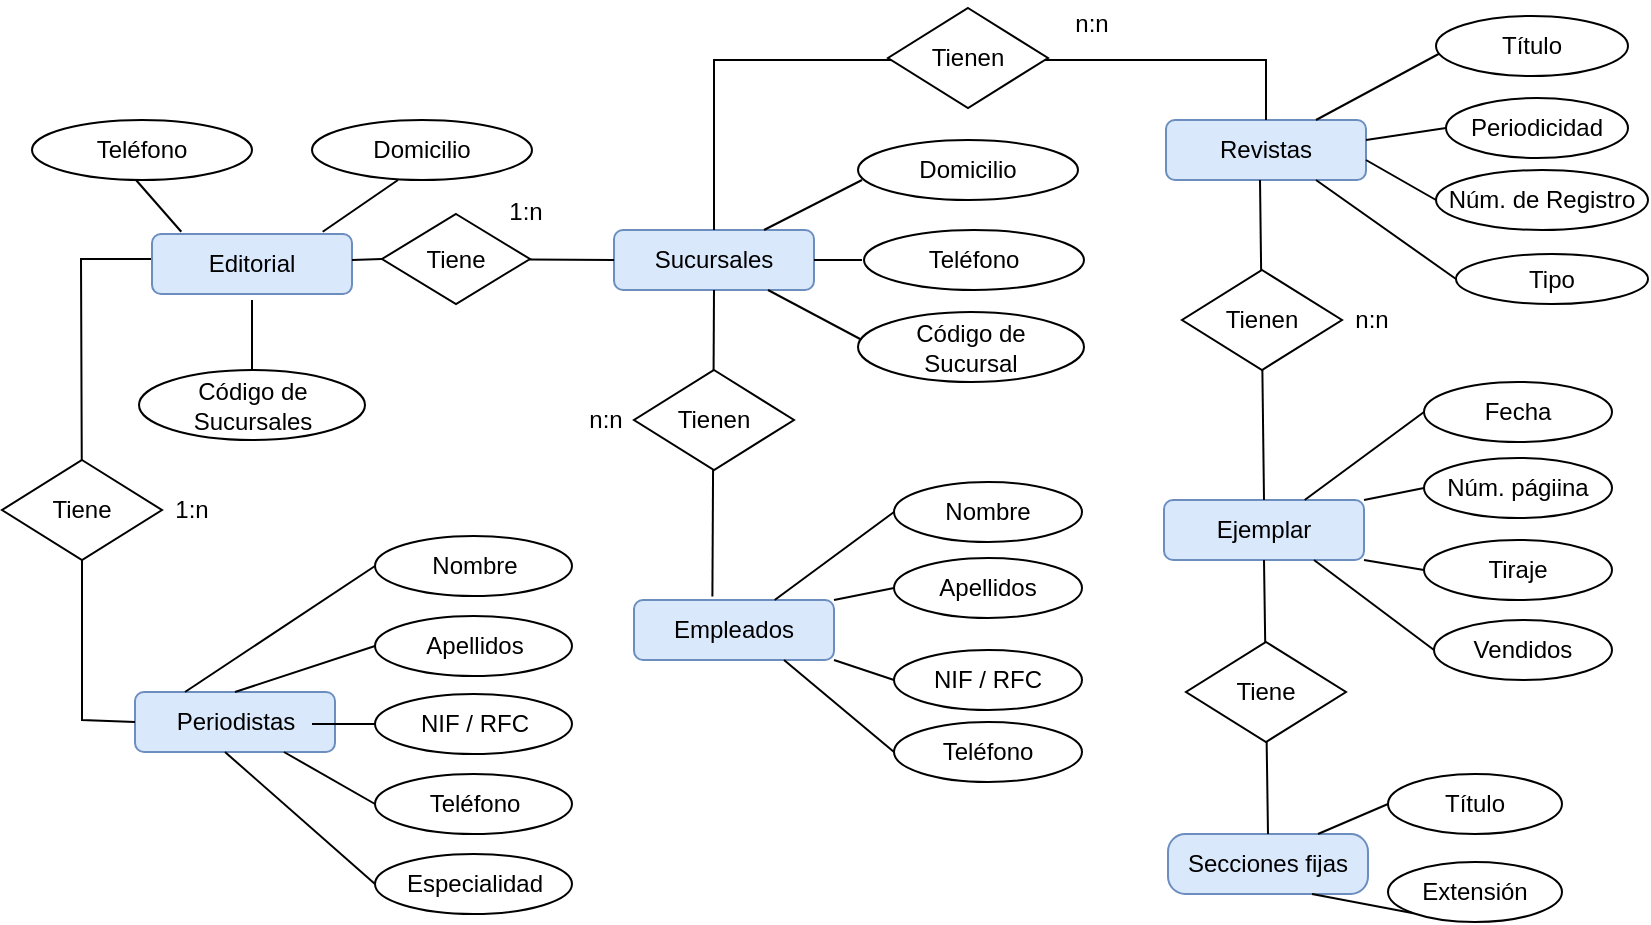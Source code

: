 <mxfile version="22.0.2" type="device">
  <diagram id="gQ7XSLJ0KO3JTSWVDCW4" name="Página-1">
    <mxGraphModel dx="1875" dy="558" grid="1" gridSize="10" guides="1" tooltips="1" connect="1" arrows="1" fold="1" page="1" pageScale="1" pageWidth="826" pageHeight="1169" math="0" shadow="0">
      <root>
        <mxCell id="0" />
        <mxCell id="1" parent="0" />
        <mxCell id="kijL8EeD-LFZmqxYl1qz-2" value="Sucursales" style="rounded=1;whiteSpace=wrap;html=1;fillColor=#dae8fc;strokeColor=#6c8ebf;" vertex="1" parent="1">
          <mxGeometry x="296" y="125" width="100" height="30" as="geometry" />
        </mxCell>
        <mxCell id="kijL8EeD-LFZmqxYl1qz-24" value="" style="endArrow=none;html=1;rounded=0;entryX=0;entryY=0.5;entryDx=0;entryDy=0;" edge="1" parent="1" source="kijL8EeD-LFZmqxYl1qz-70" target="kijL8EeD-LFZmqxYl1qz-2">
          <mxGeometry width="50" height="50" relative="1" as="geometry">
            <mxPoint x="165" y="140" as="sourcePoint" />
            <mxPoint x="290" y="140" as="targetPoint" />
          </mxGeometry>
        </mxCell>
        <mxCell id="kijL8EeD-LFZmqxYl1qz-25" value="" style="endArrow=none;html=1;rounded=0;exitX=0.5;exitY=0;exitDx=0;exitDy=0;" edge="1" parent="1">
          <mxGeometry width="50" height="50" relative="1" as="geometry">
            <mxPoint x="115" y="200" as="sourcePoint" />
            <mxPoint x="115" y="160" as="targetPoint" />
          </mxGeometry>
        </mxCell>
        <mxCell id="kijL8EeD-LFZmqxYl1qz-31" style="edgeStyle=none;rounded=0;orthogonalLoop=1;jettySize=auto;html=1;entryX=0.5;entryY=0;entryDx=0;entryDy=0;" edge="1" parent="1">
          <mxGeometry relative="1" as="geometry">
            <mxPoint x="115" y="200" as="sourcePoint" />
            <mxPoint x="115" y="200" as="targetPoint" />
          </mxGeometry>
        </mxCell>
        <mxCell id="kijL8EeD-LFZmqxYl1qz-37" value="" style="endArrow=none;html=1;rounded=0;exitX=0;exitY=0;exitDx=0;exitDy=0;entryX=0.25;entryY=1;entryDx=0;entryDy=0;" edge="1" parent="1">
          <mxGeometry width="50" height="50" relative="1" as="geometry">
            <mxPoint x="79.645" y="125.858" as="sourcePoint" />
            <mxPoint x="57" y="100" as="targetPoint" />
          </mxGeometry>
        </mxCell>
        <mxCell id="kijL8EeD-LFZmqxYl1qz-44" value="" style="endArrow=none;html=1;rounded=0;entryX=0;entryY=0.5;entryDx=0;entryDy=0;exitX=0.75;exitY=0;exitDx=0;exitDy=0;" edge="1" parent="1" source="kijL8EeD-LFZmqxYl1qz-2">
          <mxGeometry width="50" height="50" relative="1" as="geometry">
            <mxPoint x="381" y="120" as="sourcePoint" />
            <mxPoint x="420" y="100" as="targetPoint" />
          </mxGeometry>
        </mxCell>
        <mxCell id="kijL8EeD-LFZmqxYl1qz-45" value="" style="endArrow=none;html=1;rounded=0;entryX=0;entryY=0.5;entryDx=0;entryDy=0;exitX=0.75;exitY=0;exitDx=0;exitDy=0;" edge="1" parent="1">
          <mxGeometry width="50" height="50" relative="1" as="geometry">
            <mxPoint x="396" y="140" as="sourcePoint" />
            <mxPoint x="420" y="140" as="targetPoint" />
          </mxGeometry>
        </mxCell>
        <mxCell id="kijL8EeD-LFZmqxYl1qz-46" value="" style="endArrow=none;html=1;rounded=0;entryX=0;entryY=0.5;entryDx=0;entryDy=0;" edge="1" parent="1">
          <mxGeometry width="50" height="50" relative="1" as="geometry">
            <mxPoint x="373" y="155" as="sourcePoint" />
            <mxPoint x="420" y="180" as="targetPoint" />
          </mxGeometry>
        </mxCell>
        <mxCell id="kijL8EeD-LFZmqxYl1qz-47" value="" style="endArrow=none;html=1;rounded=0;entryX=0.5;entryY=1;entryDx=0;entryDy=0;exitX=1;exitY=0;exitDx=0;exitDy=0;" edge="1" parent="1">
          <mxGeometry width="50" height="50" relative="1" as="geometry">
            <mxPoint x="150.355" y="125.858" as="sourcePoint" />
            <mxPoint x="188" y="100" as="targetPoint" />
          </mxGeometry>
        </mxCell>
        <mxCell id="kijL8EeD-LFZmqxYl1qz-51" value="Editorial" style="rounded=1;whiteSpace=wrap;html=1;fillColor=#dae8fc;strokeColor=#6c8ebf;" vertex="1" parent="1">
          <mxGeometry x="65" y="127" width="100" height="30" as="geometry" />
        </mxCell>
        <mxCell id="kijL8EeD-LFZmqxYl1qz-52" value="Teléfono" style="ellipse;whiteSpace=wrap;html=1;" vertex="1" parent="1">
          <mxGeometry x="5" y="70" width="110" height="30" as="geometry" />
        </mxCell>
        <mxCell id="kijL8EeD-LFZmqxYl1qz-53" value="Domicilio" style="ellipse;whiteSpace=wrap;html=1;" vertex="1" parent="1">
          <mxGeometry x="145" y="70" width="110" height="30" as="geometry" />
        </mxCell>
        <mxCell id="kijL8EeD-LFZmqxYl1qz-54" value="Código de Sucursales" style="ellipse;whiteSpace=wrap;html=1;" vertex="1" parent="1">
          <mxGeometry x="58.5" y="195" width="113" height="35" as="geometry" />
        </mxCell>
        <mxCell id="kijL8EeD-LFZmqxYl1qz-55" value="Domicilio" style="ellipse;whiteSpace=wrap;html=1;" vertex="1" parent="1">
          <mxGeometry x="418" y="80" width="110" height="30" as="geometry" />
        </mxCell>
        <mxCell id="kijL8EeD-LFZmqxYl1qz-56" value="Teléfono" style="ellipse;whiteSpace=wrap;html=1;" vertex="1" parent="1">
          <mxGeometry x="421" y="125" width="110" height="30" as="geometry" />
        </mxCell>
        <mxCell id="kijL8EeD-LFZmqxYl1qz-57" value="Código de &lt;br&gt;Sucursal" style="ellipse;whiteSpace=wrap;html=1;" vertex="1" parent="1">
          <mxGeometry x="418" y="166" width="113" height="35" as="geometry" />
        </mxCell>
        <mxCell id="kijL8EeD-LFZmqxYl1qz-58" value="Revistas" style="rounded=1;whiteSpace=wrap;html=1;fillColor=#dae8fc;strokeColor=#6c8ebf;" vertex="1" parent="1">
          <mxGeometry x="572" y="70" width="100" height="30" as="geometry" />
        </mxCell>
        <mxCell id="kijL8EeD-LFZmqxYl1qz-59" value="" style="endArrow=none;html=1;rounded=0;exitX=0.75;exitY=0;exitDx=0;exitDy=0;entryX=0;entryY=0.5;entryDx=0;entryDy=0;" edge="1" parent="1" source="kijL8EeD-LFZmqxYl1qz-58">
          <mxGeometry width="50" height="50" relative="1" as="geometry">
            <mxPoint x="662" y="80" as="sourcePoint" />
            <mxPoint x="712" y="35" as="targetPoint" />
          </mxGeometry>
        </mxCell>
        <mxCell id="kijL8EeD-LFZmqxYl1qz-60" value="" style="endArrow=none;html=1;rounded=0;exitX=0.75;exitY=1;exitDx=0;exitDy=0;entryX=0;entryY=0.5;entryDx=0;entryDy=0;" edge="1" parent="1" source="kijL8EeD-LFZmqxYl1qz-58" target="kijL8EeD-LFZmqxYl1qz-64">
          <mxGeometry width="50" height="50" relative="1" as="geometry">
            <mxPoint x="622" y="140" as="sourcePoint" />
            <mxPoint x="714" y="147.5" as="targetPoint" />
          </mxGeometry>
        </mxCell>
        <mxCell id="kijL8EeD-LFZmqxYl1qz-61" value="Título" style="ellipse;whiteSpace=wrap;html=1;" vertex="1" parent="1">
          <mxGeometry x="707" y="18" width="96" height="30" as="geometry" />
        </mxCell>
        <mxCell id="kijL8EeD-LFZmqxYl1qz-62" value="Núm. de Registro" style="ellipse;whiteSpace=wrap;html=1;" vertex="1" parent="1">
          <mxGeometry x="707" y="95" width="106" height="30" as="geometry" />
        </mxCell>
        <mxCell id="kijL8EeD-LFZmqxYl1qz-63" value="Periodicidad" style="ellipse;whiteSpace=wrap;html=1;" vertex="1" parent="1">
          <mxGeometry x="712" y="59" width="91" height="30" as="geometry" />
        </mxCell>
        <mxCell id="kijL8EeD-LFZmqxYl1qz-64" value="Tipo" style="ellipse;whiteSpace=wrap;html=1;" vertex="1" parent="1">
          <mxGeometry x="717" y="137" width="96" height="25" as="geometry" />
        </mxCell>
        <mxCell id="kijL8EeD-LFZmqxYl1qz-66" value="" style="endArrow=none;html=1;rounded=0;entryX=0;entryY=0.5;entryDx=0;entryDy=0;" edge="1" parent="1" target="kijL8EeD-LFZmqxYl1qz-63">
          <mxGeometry width="50" height="50" relative="1" as="geometry">
            <mxPoint x="672" y="80" as="sourcePoint" />
            <mxPoint x="702" y="80" as="targetPoint" />
          </mxGeometry>
        </mxCell>
        <mxCell id="kijL8EeD-LFZmqxYl1qz-69" value="" style="endArrow=none;html=1;rounded=0;entryX=0;entryY=0.5;entryDx=0;entryDy=0;" edge="1" parent="1" target="kijL8EeD-LFZmqxYl1qz-62">
          <mxGeometry width="50" height="50" relative="1" as="geometry">
            <mxPoint x="672" y="90" as="sourcePoint" />
            <mxPoint x="712" y="109" as="targetPoint" />
          </mxGeometry>
        </mxCell>
        <mxCell id="kijL8EeD-LFZmqxYl1qz-72" value="Nombre" style="ellipse;whiteSpace=wrap;html=1;" vertex="1" parent="1">
          <mxGeometry x="176.5" y="278" width="98.5" height="30" as="geometry" />
        </mxCell>
        <mxCell id="kijL8EeD-LFZmqxYl1qz-73" value="Apellidos" style="ellipse;whiteSpace=wrap;html=1;" vertex="1" parent="1">
          <mxGeometry x="176.5" y="318" width="98.5" height="30" as="geometry" />
        </mxCell>
        <mxCell id="kijL8EeD-LFZmqxYl1qz-74" value="NIF / RFC" style="ellipse;whiteSpace=wrap;html=1;" vertex="1" parent="1">
          <mxGeometry x="176.5" y="357" width="98.5" height="30" as="geometry" />
        </mxCell>
        <mxCell id="kijL8EeD-LFZmqxYl1qz-75" value="Teléfono" style="ellipse;whiteSpace=wrap;html=1;" vertex="1" parent="1">
          <mxGeometry x="176.5" y="397" width="98.5" height="30" as="geometry" />
        </mxCell>
        <mxCell id="kijL8EeD-LFZmqxYl1qz-76" value="Especialidad" style="ellipse;whiteSpace=wrap;html=1;" vertex="1" parent="1">
          <mxGeometry x="176.5" y="437" width="98.5" height="30" as="geometry" />
        </mxCell>
        <mxCell id="kijL8EeD-LFZmqxYl1qz-77" value="Nombre" style="ellipse;whiteSpace=wrap;html=1;" vertex="1" parent="1">
          <mxGeometry x="436" y="251" width="94" height="30" as="geometry" />
        </mxCell>
        <mxCell id="kijL8EeD-LFZmqxYl1qz-78" value="Apellidos" style="ellipse;whiteSpace=wrap;html=1;" vertex="1" parent="1">
          <mxGeometry x="436" y="289" width="94" height="30" as="geometry" />
        </mxCell>
        <mxCell id="kijL8EeD-LFZmqxYl1qz-79" value="NIF / RFC" style="ellipse;whiteSpace=wrap;html=1;" vertex="1" parent="1">
          <mxGeometry x="436" y="335" width="94" height="30" as="geometry" />
        </mxCell>
        <mxCell id="kijL8EeD-LFZmqxYl1qz-80" value="Teléfono" style="ellipse;whiteSpace=wrap;html=1;" vertex="1" parent="1">
          <mxGeometry x="436" y="371" width="94" height="30" as="geometry" />
        </mxCell>
        <mxCell id="kijL8EeD-LFZmqxYl1qz-82" value="Empleados" style="rounded=1;whiteSpace=wrap;html=1;fillColor=#dae8fc;strokeColor=#6c8ebf;" vertex="1" parent="1">
          <mxGeometry x="306" y="310" width="100" height="30" as="geometry" />
        </mxCell>
        <mxCell id="kijL8EeD-LFZmqxYl1qz-83" value="Periodistas" style="rounded=1;whiteSpace=wrap;html=1;fillColor=#dae8fc;strokeColor=#6c8ebf;" vertex="1" parent="1">
          <mxGeometry x="56.5" y="356" width="100" height="30" as="geometry" />
        </mxCell>
        <mxCell id="kijL8EeD-LFZmqxYl1qz-84" value="Secciones fijas" style="rounded=1;whiteSpace=wrap;html=1;fillColor=#dae8fc;strokeColor=#6c8ebf;arcSize=29;" vertex="1" parent="1">
          <mxGeometry x="573" y="427" width="100" height="30" as="geometry" />
        </mxCell>
        <mxCell id="kijL8EeD-LFZmqxYl1qz-85" value="Título" style="ellipse;whiteSpace=wrap;html=1;" vertex="1" parent="1">
          <mxGeometry x="683" y="397" width="87" height="30" as="geometry" />
        </mxCell>
        <mxCell id="kijL8EeD-LFZmqxYl1qz-86" value="Extensión" style="ellipse;whiteSpace=wrap;html=1;" vertex="1" parent="1">
          <mxGeometry x="683" y="441" width="87" height="30" as="geometry" />
        </mxCell>
        <mxCell id="kijL8EeD-LFZmqxYl1qz-89" value="" style="endArrow=none;html=1;rounded=0;entryX=0;entryY=0.5;entryDx=0;entryDy=0;exitX=0.25;exitY=0;exitDx=0;exitDy=0;" edge="1" parent="1" source="kijL8EeD-LFZmqxYl1qz-83" target="kijL8EeD-LFZmqxYl1qz-72">
          <mxGeometry width="50" height="50" relative="1" as="geometry">
            <mxPoint x="101" y="357" as="sourcePoint" />
            <mxPoint x="151" y="307" as="targetPoint" />
          </mxGeometry>
        </mxCell>
        <mxCell id="kijL8EeD-LFZmqxYl1qz-90" value="" style="endArrow=none;html=1;rounded=0;entryX=0;entryY=0.5;entryDx=0;entryDy=0;exitX=0.5;exitY=0;exitDx=0;exitDy=0;" edge="1" parent="1" source="kijL8EeD-LFZmqxYl1qz-83" target="kijL8EeD-LFZmqxYl1qz-73">
          <mxGeometry width="50" height="50" relative="1" as="geometry">
            <mxPoint x="92" y="366" as="sourcePoint" />
            <mxPoint x="197" y="302" as="targetPoint" />
          </mxGeometry>
        </mxCell>
        <mxCell id="kijL8EeD-LFZmqxYl1qz-91" value="" style="endArrow=none;html=1;rounded=0;entryX=0;entryY=0.5;entryDx=0;entryDy=0;" edge="1" parent="1" target="kijL8EeD-LFZmqxYl1qz-74">
          <mxGeometry width="50" height="50" relative="1" as="geometry">
            <mxPoint x="145" y="372" as="sourcePoint" />
            <mxPoint x="187" y="342" as="targetPoint" />
          </mxGeometry>
        </mxCell>
        <mxCell id="kijL8EeD-LFZmqxYl1qz-92" value="" style="endArrow=none;html=1;rounded=0;exitX=0;exitY=0.5;exitDx=0;exitDy=0;" edge="1" parent="1" source="kijL8EeD-LFZmqxYl1qz-75">
          <mxGeometry width="50" height="50" relative="1" as="geometry">
            <mxPoint x="81" y="436" as="sourcePoint" />
            <mxPoint x="131" y="386" as="targetPoint" />
          </mxGeometry>
        </mxCell>
        <mxCell id="kijL8EeD-LFZmqxYl1qz-93" value="" style="endArrow=none;html=1;rounded=0;exitX=0;exitY=0.5;exitDx=0;exitDy=0;" edge="1" parent="1" source="kijL8EeD-LFZmqxYl1qz-76">
          <mxGeometry width="50" height="50" relative="1" as="geometry">
            <mxPoint x="157.5" y="412" as="sourcePoint" />
            <mxPoint x="101.5" y="386" as="targetPoint" />
          </mxGeometry>
        </mxCell>
        <mxCell id="kijL8EeD-LFZmqxYl1qz-94" value="" style="endArrow=none;html=1;rounded=0;entryX=0;entryY=0.5;entryDx=0;entryDy=0;" edge="1" parent="1" source="kijL8EeD-LFZmqxYl1qz-82" target="kijL8EeD-LFZmqxYl1qz-77">
          <mxGeometry width="50" height="50" relative="1" as="geometry">
            <mxPoint x="386" y="326" as="sourcePoint" />
            <mxPoint x="436" y="276" as="targetPoint" />
          </mxGeometry>
        </mxCell>
        <mxCell id="kijL8EeD-LFZmqxYl1qz-95" value="" style="endArrow=none;html=1;rounded=0;exitX=0.75;exitY=1;exitDx=0;exitDy=0;entryX=0;entryY=0.5;entryDx=0;entryDy=0;" edge="1" parent="1" source="kijL8EeD-LFZmqxYl1qz-82" target="kijL8EeD-LFZmqxYl1qz-80">
          <mxGeometry width="50" height="50" relative="1" as="geometry">
            <mxPoint x="341" y="340" as="sourcePoint" />
            <mxPoint x="430" y="382" as="targetPoint" />
          </mxGeometry>
        </mxCell>
        <mxCell id="kijL8EeD-LFZmqxYl1qz-96" value="" style="endArrow=none;html=1;rounded=0;exitX=1;exitY=1;exitDx=0;exitDy=0;entryX=0;entryY=0.5;entryDx=0;entryDy=0;" edge="1" parent="1" source="kijL8EeD-LFZmqxYl1qz-82" target="kijL8EeD-LFZmqxYl1qz-79">
          <mxGeometry width="50" height="50" relative="1" as="geometry">
            <mxPoint x="356" y="340" as="sourcePoint" />
            <mxPoint x="456" y="382" as="targetPoint" />
          </mxGeometry>
        </mxCell>
        <mxCell id="kijL8EeD-LFZmqxYl1qz-97" value="" style="endArrow=none;html=1;rounded=0;exitX=1;exitY=0;exitDx=0;exitDy=0;entryX=0;entryY=0.5;entryDx=0;entryDy=0;" edge="1" parent="1" source="kijL8EeD-LFZmqxYl1qz-82" target="kijL8EeD-LFZmqxYl1qz-78">
          <mxGeometry width="50" height="50" relative="1" as="geometry">
            <mxPoint x="406" y="304" as="sourcePoint" />
            <mxPoint x="440" y="306" as="targetPoint" />
          </mxGeometry>
        </mxCell>
        <mxCell id="kijL8EeD-LFZmqxYl1qz-101" value="" style="endArrow=none;html=1;rounded=0;entryX=0;entryY=0.5;entryDx=0;entryDy=0;" edge="1" parent="1" target="kijL8EeD-LFZmqxYl1qz-70">
          <mxGeometry width="50" height="50" relative="1" as="geometry">
            <mxPoint x="165" y="140" as="sourcePoint" />
            <mxPoint x="272" y="140" as="targetPoint" />
          </mxGeometry>
        </mxCell>
        <mxCell id="kijL8EeD-LFZmqxYl1qz-70" value="Tiene" style="rhombus;whiteSpace=wrap;html=1;" vertex="1" parent="1">
          <mxGeometry x="180" y="117" width="74" height="45" as="geometry" />
        </mxCell>
        <mxCell id="kijL8EeD-LFZmqxYl1qz-105" value="" style="endArrow=none;html=1;rounded=0;entryX=0.5;entryY=1;entryDx=0;entryDy=0;exitX=0.392;exitY=-0.06;exitDx=0;exitDy=0;exitPerimeter=0;" edge="1" parent="1" source="kijL8EeD-LFZmqxYl1qz-82" target="kijL8EeD-LFZmqxYl1qz-2">
          <mxGeometry width="50" height="50" relative="1" as="geometry">
            <mxPoint x="320" y="225" as="sourcePoint" />
            <mxPoint x="370" y="175" as="targetPoint" />
          </mxGeometry>
        </mxCell>
        <mxCell id="kijL8EeD-LFZmqxYl1qz-102" value="Tienen" style="rhombus;whiteSpace=wrap;html=1;" vertex="1" parent="1">
          <mxGeometry x="306" y="195" width="80" height="50" as="geometry" />
        </mxCell>
        <mxCell id="kijL8EeD-LFZmqxYl1qz-107" value="Fecha" style="ellipse;whiteSpace=wrap;html=1;" vertex="1" parent="1">
          <mxGeometry x="701" y="201" width="94" height="30" as="geometry" />
        </mxCell>
        <mxCell id="kijL8EeD-LFZmqxYl1qz-108" value="Núm. págiina" style="ellipse;whiteSpace=wrap;html=1;" vertex="1" parent="1">
          <mxGeometry x="701" y="239" width="94" height="30" as="geometry" />
        </mxCell>
        <mxCell id="kijL8EeD-LFZmqxYl1qz-109" value="Tiraje" style="ellipse;whiteSpace=wrap;html=1;" vertex="1" parent="1">
          <mxGeometry x="701" y="280" width="94" height="30" as="geometry" />
        </mxCell>
        <mxCell id="kijL8EeD-LFZmqxYl1qz-110" value="Vendidos" style="ellipse;whiteSpace=wrap;html=1;" vertex="1" parent="1">
          <mxGeometry x="706" y="320" width="89" height="30" as="geometry" />
        </mxCell>
        <mxCell id="kijL8EeD-LFZmqxYl1qz-111" value="Ejemplar" style="rounded=1;whiteSpace=wrap;html=1;fillColor=#dae8fc;strokeColor=#6c8ebf;" vertex="1" parent="1">
          <mxGeometry x="571" y="260" width="100" height="30" as="geometry" />
        </mxCell>
        <mxCell id="kijL8EeD-LFZmqxYl1qz-112" value="" style="endArrow=none;html=1;rounded=0;entryX=0;entryY=0.5;entryDx=0;entryDy=0;" edge="1" parent="1" source="kijL8EeD-LFZmqxYl1qz-111" target="kijL8EeD-LFZmqxYl1qz-107">
          <mxGeometry width="50" height="50" relative="1" as="geometry">
            <mxPoint x="651" y="276" as="sourcePoint" />
            <mxPoint x="701" y="226" as="targetPoint" />
          </mxGeometry>
        </mxCell>
        <mxCell id="kijL8EeD-LFZmqxYl1qz-113" value="" style="endArrow=none;html=1;rounded=0;exitX=0.75;exitY=1;exitDx=0;exitDy=0;entryX=0;entryY=0.5;entryDx=0;entryDy=0;" edge="1" parent="1" source="kijL8EeD-LFZmqxYl1qz-111" target="kijL8EeD-LFZmqxYl1qz-110">
          <mxGeometry width="50" height="50" relative="1" as="geometry">
            <mxPoint x="606" y="290" as="sourcePoint" />
            <mxPoint x="695" y="332" as="targetPoint" />
          </mxGeometry>
        </mxCell>
        <mxCell id="kijL8EeD-LFZmqxYl1qz-114" value="" style="endArrow=none;html=1;rounded=0;exitX=1;exitY=1;exitDx=0;exitDy=0;entryX=0;entryY=0.5;entryDx=0;entryDy=0;" edge="1" parent="1" source="kijL8EeD-LFZmqxYl1qz-111" target="kijL8EeD-LFZmqxYl1qz-109">
          <mxGeometry width="50" height="50" relative="1" as="geometry">
            <mxPoint x="621" y="290" as="sourcePoint" />
            <mxPoint x="721" y="332" as="targetPoint" />
          </mxGeometry>
        </mxCell>
        <mxCell id="kijL8EeD-LFZmqxYl1qz-115" value="" style="endArrow=none;html=1;rounded=0;exitX=1;exitY=0;exitDx=0;exitDy=0;entryX=0;entryY=0.5;entryDx=0;entryDy=0;" edge="1" parent="1" source="kijL8EeD-LFZmqxYl1qz-111" target="kijL8EeD-LFZmqxYl1qz-108">
          <mxGeometry width="50" height="50" relative="1" as="geometry">
            <mxPoint x="671" y="254" as="sourcePoint" />
            <mxPoint x="705" y="256" as="targetPoint" />
          </mxGeometry>
        </mxCell>
        <mxCell id="kijL8EeD-LFZmqxYl1qz-119" value="cv" style="endArrow=none;html=1;rounded=0;exitX=0.5;exitY=0;exitDx=0;exitDy=0;" edge="1" parent="1" source="kijL8EeD-LFZmqxYl1qz-111">
          <mxGeometry width="50" height="50" relative="1" as="geometry">
            <mxPoint x="569" y="150" as="sourcePoint" />
            <mxPoint x="619" y="100" as="targetPoint" />
          </mxGeometry>
        </mxCell>
        <mxCell id="kijL8EeD-LFZmqxYl1qz-71" value="Tienen" style="rhombus;whiteSpace=wrap;html=1;" vertex="1" parent="1">
          <mxGeometry x="580" y="145" width="80" height="50" as="geometry" />
        </mxCell>
        <mxCell id="kijL8EeD-LFZmqxYl1qz-123" value="" style="endArrow=none;html=1;rounded=0;entryX=0.5;entryY=1;entryDx=0;entryDy=0;exitX=0.5;exitY=0;exitDx=0;exitDy=0;" edge="1" parent="1" source="kijL8EeD-LFZmqxYl1qz-84" target="kijL8EeD-LFZmqxYl1qz-111">
          <mxGeometry width="50" height="50" relative="1" as="geometry">
            <mxPoint x="620" y="420" as="sourcePoint" />
            <mxPoint x="630" y="298" as="targetPoint" />
          </mxGeometry>
        </mxCell>
        <mxCell id="kijL8EeD-LFZmqxYl1qz-121" value="Tiene" style="rhombus;whiteSpace=wrap;html=1;" vertex="1" parent="1">
          <mxGeometry x="582" y="331" width="80" height="50" as="geometry" />
        </mxCell>
        <mxCell id="kijL8EeD-LFZmqxYl1qz-124" value="" style="endArrow=none;html=1;rounded=0;entryX=0;entryY=0.5;entryDx=0;entryDy=0;exitX=0.75;exitY=0;exitDx=0;exitDy=0;" edge="1" parent="1" source="kijL8EeD-LFZmqxYl1qz-84" target="kijL8EeD-LFZmqxYl1qz-85">
          <mxGeometry width="50" height="50" relative="1" as="geometry">
            <mxPoint x="640" y="427" as="sourcePoint" />
            <mxPoint x="690" y="377" as="targetPoint" />
          </mxGeometry>
        </mxCell>
        <mxCell id="kijL8EeD-LFZmqxYl1qz-125" value="" style="endArrow=none;html=1;rounded=0;exitX=0;exitY=1;exitDx=0;exitDy=0;" edge="1" parent="1" source="kijL8EeD-LFZmqxYl1qz-86">
          <mxGeometry width="50" height="50" relative="1" as="geometry">
            <mxPoint x="595" y="507" as="sourcePoint" />
            <mxPoint x="645" y="457" as="targetPoint" />
          </mxGeometry>
        </mxCell>
        <mxCell id="kijL8EeD-LFZmqxYl1qz-126" value="" style="endArrow=none;html=1;rounded=0;entryX=0.5;entryY=0;entryDx=0;entryDy=0;exitX=0.5;exitY=0;exitDx=0;exitDy=0;" edge="1" parent="1" source="kijL8EeD-LFZmqxYl1qz-2" target="kijL8EeD-LFZmqxYl1qz-58">
          <mxGeometry width="50" height="50" relative="1" as="geometry">
            <mxPoint x="336" y="125" as="sourcePoint" />
            <mxPoint x="386" y="75" as="targetPoint" />
            <Array as="points">
              <mxPoint x="346" y="40" />
              <mxPoint x="410" y="40" />
              <mxPoint x="520" y="40" />
              <mxPoint x="550" y="40" />
              <mxPoint x="622" y="40" />
            </Array>
          </mxGeometry>
        </mxCell>
        <mxCell id="kijL8EeD-LFZmqxYl1qz-127" value="" style="endArrow=none;html=1;rounded=0;entryX=0;entryY=0.5;entryDx=0;entryDy=0;exitX=0;exitY=0.5;exitDx=0;exitDy=0;" edge="1" parent="1" source="kijL8EeD-LFZmqxYl1qz-83">
          <mxGeometry width="50" height="50" relative="1" as="geometry">
            <mxPoint x="50" y="370" as="sourcePoint" />
            <mxPoint x="64.5" y="139.5" as="targetPoint" />
            <Array as="points">
              <mxPoint x="30" y="370" />
              <mxPoint x="30" y="270" />
              <mxPoint x="29.5" y="139.5" />
            </Array>
          </mxGeometry>
        </mxCell>
        <mxCell id="kijL8EeD-LFZmqxYl1qz-87" value="Tiene" style="rhombus;whiteSpace=wrap;html=1;" vertex="1" parent="1">
          <mxGeometry x="-10" y="240" width="80" height="50" as="geometry" />
        </mxCell>
        <mxCell id="kijL8EeD-LFZmqxYl1qz-130" value="Tienen" style="rhombus;whiteSpace=wrap;html=1;" vertex="1" parent="1">
          <mxGeometry x="433" y="14" width="80" height="50" as="geometry" />
        </mxCell>
        <mxCell id="kijL8EeD-LFZmqxYl1qz-133" value="1:n" style="text;html=1;strokeColor=none;fillColor=none;align=center;verticalAlign=middle;whiteSpace=wrap;rounded=0;" vertex="1" parent="1">
          <mxGeometry x="230" y="104" width="44" height="23" as="geometry" />
        </mxCell>
        <mxCell id="kijL8EeD-LFZmqxYl1qz-134" value="n:n" style="text;html=1;strokeColor=none;fillColor=none;align=center;verticalAlign=middle;whiteSpace=wrap;rounded=0;" vertex="1" parent="1">
          <mxGeometry x="513" y="10" width="44" height="23" as="geometry" />
        </mxCell>
        <mxCell id="kijL8EeD-LFZmqxYl1qz-137" value="n:n" style="text;html=1;strokeColor=none;fillColor=none;align=center;verticalAlign=middle;whiteSpace=wrap;rounded=0;" vertex="1" parent="1">
          <mxGeometry x="653" y="158.5" width="44" height="23" as="geometry" />
        </mxCell>
        <mxCell id="kijL8EeD-LFZmqxYl1qz-138" value="1:n" style="text;html=1;strokeColor=none;fillColor=none;align=center;verticalAlign=middle;whiteSpace=wrap;rounded=0;" vertex="1" parent="1">
          <mxGeometry x="62.5" y="253" width="44" height="23" as="geometry" />
        </mxCell>
        <mxCell id="kijL8EeD-LFZmqxYl1qz-140" value="n:n" style="text;html=1;strokeColor=none;fillColor=none;align=center;verticalAlign=middle;whiteSpace=wrap;rounded=0;" vertex="1" parent="1">
          <mxGeometry x="270" y="208" width="44" height="23" as="geometry" />
        </mxCell>
      </root>
    </mxGraphModel>
  </diagram>
</mxfile>
